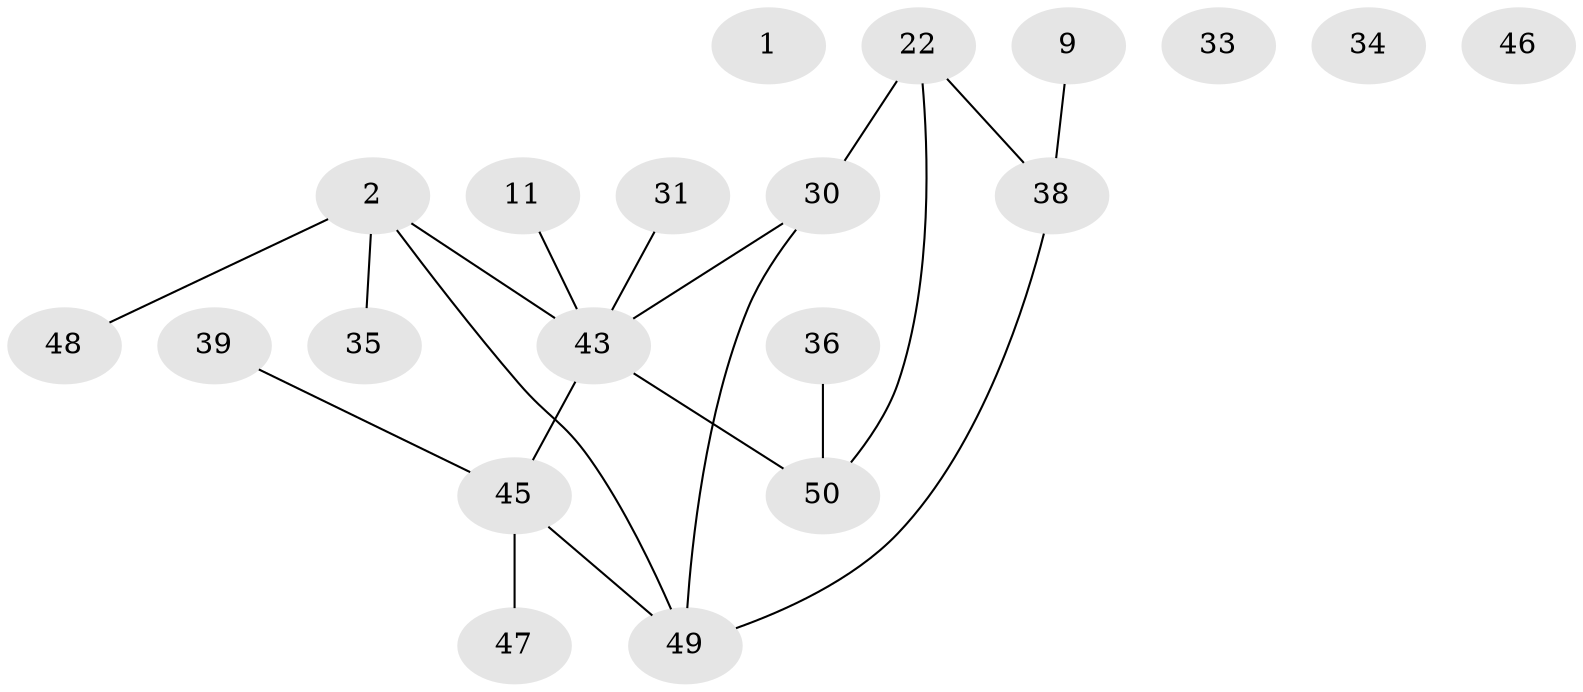 // original degree distribution, {0: 0.06, 6: 0.02, 1: 0.3, 4: 0.12, 2: 0.24, 3: 0.2, 5: 0.06}
// Generated by graph-tools (version 1.1) at 2025/43/03/04/25 21:43:21]
// undirected, 20 vertices, 19 edges
graph export_dot {
graph [start="1"]
  node [color=gray90,style=filled];
  1;
  2;
  9;
  11;
  22;
  30 [super="+10"];
  31 [super="+26"];
  33;
  34;
  35 [super="+12"];
  36;
  38 [super="+25"];
  39;
  43 [super="+5+28"];
  45 [super="+21+44+42"];
  46 [super="+3"];
  47 [super="+16"];
  48;
  49 [super="+37"];
  50 [super="+41"];
  2 -- 35;
  2 -- 43 [weight=3];
  2 -- 48;
  2 -- 49;
  9 -- 38;
  11 -- 43;
  22 -- 30 [weight=2];
  22 -- 38 [weight=2];
  22 -- 50;
  30 -- 43;
  30 -- 49;
  31 -- 43;
  36 -- 50;
  38 -- 49 [weight=2];
  39 -- 45;
  43 -- 45 [weight=3];
  43 -- 50;
  45 -- 49 [weight=2];
  45 -- 47;
}
